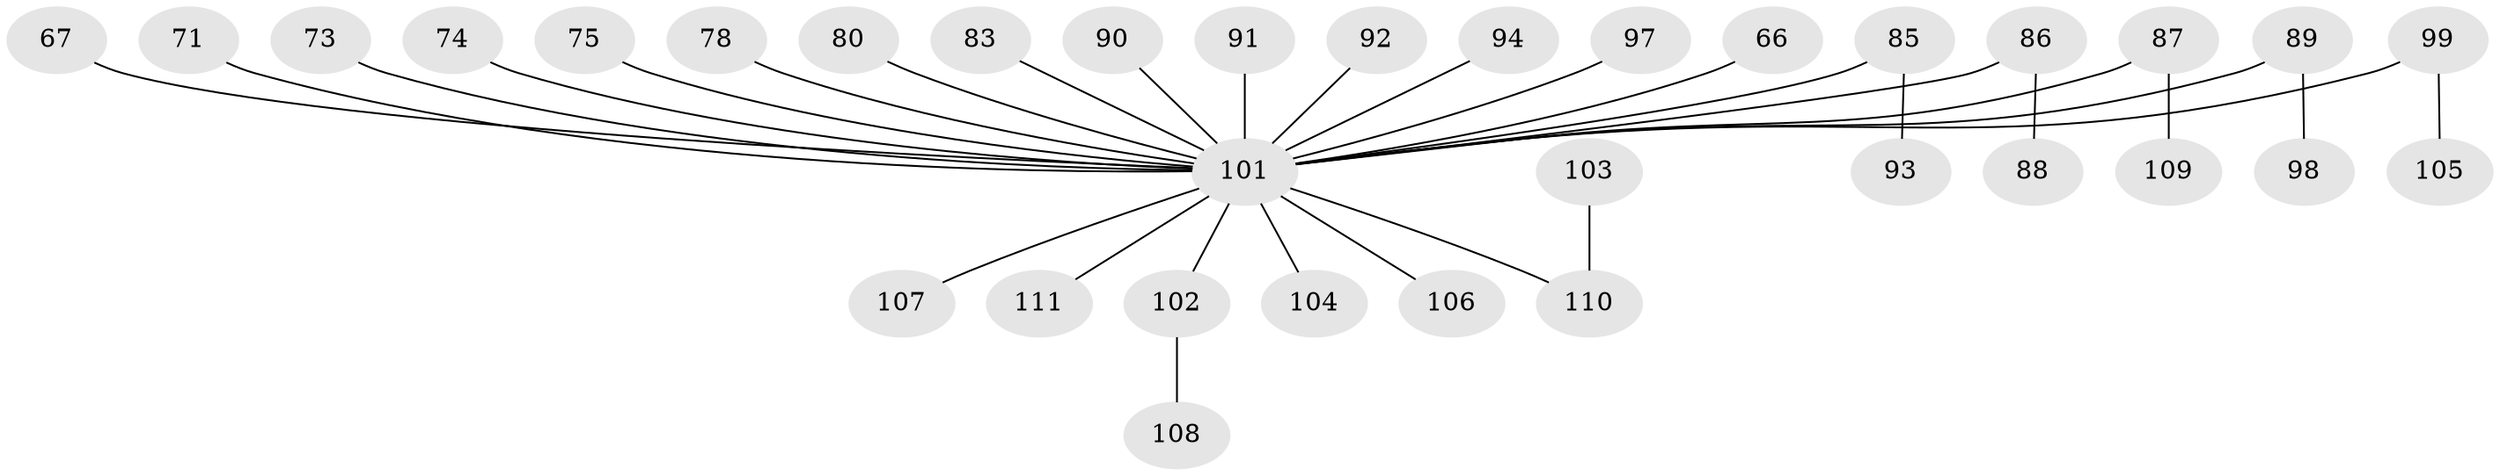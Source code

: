 // original degree distribution, {4: 0.07207207207207207, 2: 0.2702702702702703, 3: 0.13513513513513514, 7: 0.009009009009009009, 8: 0.009009009009009009, 5: 0.02702702702702703, 1: 0.4774774774774775}
// Generated by graph-tools (version 1.1) at 2025/55/03/04/25 21:55:35]
// undirected, 33 vertices, 32 edges
graph export_dot {
graph [start="1"]
  node [color=gray90,style=filled];
  66;
  67 [super="+46"];
  71;
  73;
  74;
  75;
  78;
  80;
  83;
  85;
  86;
  87;
  88;
  89;
  90;
  91;
  92;
  93;
  94;
  97 [super="+53"];
  98;
  99 [super="+72+77+79"];
  101 [super="+32+31+39+27+52+64+96+60+65+43+95+55+45+47+50+76+62+51+54+81+82+56+57+58+59+63"];
  102;
  103;
  104;
  105;
  106 [super="+69"];
  107;
  108;
  109;
  110 [super="+100"];
  111;
  66 -- 101;
  67 -- 101;
  71 -- 101;
  73 -- 101;
  74 -- 101;
  75 -- 101;
  78 -- 101;
  80 -- 101;
  83 -- 101;
  85 -- 93;
  85 -- 101;
  86 -- 88;
  86 -- 101;
  87 -- 109;
  87 -- 101;
  89 -- 98;
  89 -- 101;
  90 -- 101;
  91 -- 101;
  92 -- 101;
  94 -- 101;
  97 -- 101;
  99 -- 101;
  99 -- 105;
  101 -- 104;
  101 -- 107;
  101 -- 111;
  101 -- 102;
  101 -- 106;
  101 -- 110;
  102 -- 108;
  103 -- 110;
}
